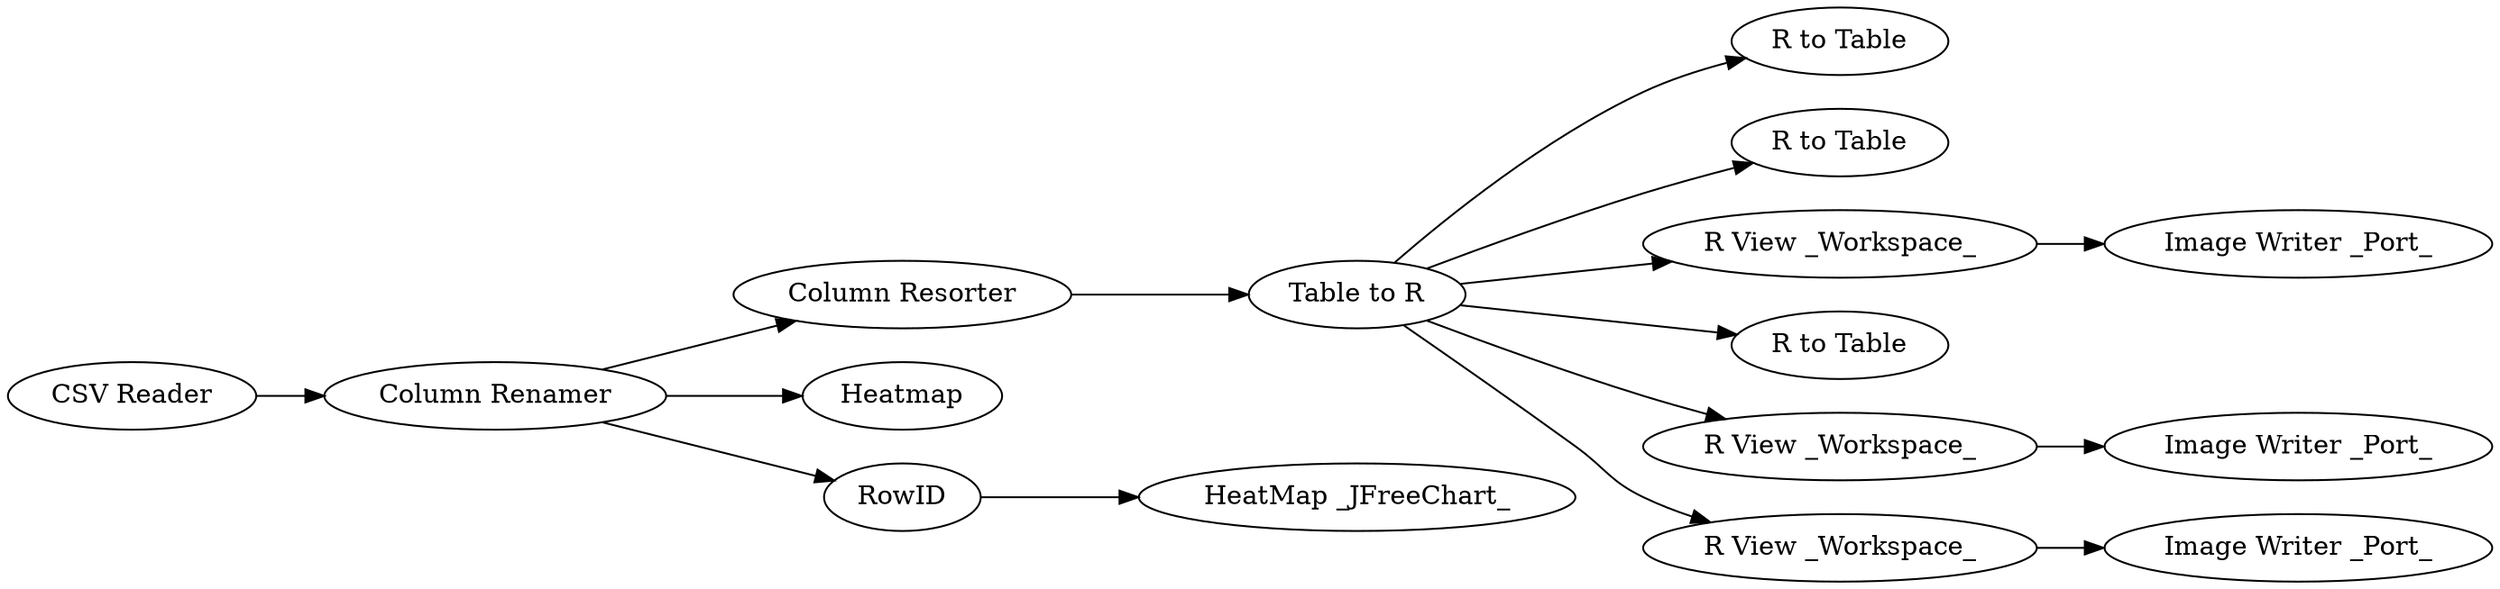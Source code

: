 digraph {
	"-1043476415622991096_172" [label="R to Table"]
	"-1043476415622991096_170" [label="R to Table"]
	"-1043476415622991096_189" [label="Image Writer _Port_"]
	"-1043476415622991096_193" [label="Image Writer _Port_"]
	"-1043476415622991096_3" [label="HeatMap _JFreeChart_"]
	"-1043476415622991096_185" [label="R View _Workspace_"]
	"-1043476415622991096_195" [label="Column Renamer"]
	"-1043476415622991096_167" [label="Table to R"]
	"-1043476415622991096_173" [label="R to Table"]
	"-1043476415622991096_169" [label="Column Resorter"]
	"-1043476415622991096_194" [label="Image Writer _Port_"]
	"-1043476415622991096_188" [label="R View _Workspace_"]
	"-1043476415622991096_4" [label=Heatmap]
	"-1043476415622991096_168" [label=RowID]
	"-1043476415622991096_131" [label="R View _Workspace_"]
	"-1043476415622991096_191" [label="CSV Reader"]
	"-1043476415622991096_195" -> "-1043476415622991096_169"
	"-1043476415622991096_185" -> "-1043476415622991096_193"
	"-1043476415622991096_167" -> "-1043476415622991096_173"
	"-1043476415622991096_167" -> "-1043476415622991096_131"
	"-1043476415622991096_131" -> "-1043476415622991096_189"
	"-1043476415622991096_167" -> "-1043476415622991096_185"
	"-1043476415622991096_195" -> "-1043476415622991096_168"
	"-1043476415622991096_167" -> "-1043476415622991096_170"
	"-1043476415622991096_167" -> "-1043476415622991096_188"
	"-1043476415622991096_195" -> "-1043476415622991096_4"
	"-1043476415622991096_167" -> "-1043476415622991096_172"
	"-1043476415622991096_169" -> "-1043476415622991096_167"
	"-1043476415622991096_168" -> "-1043476415622991096_3"
	"-1043476415622991096_188" -> "-1043476415622991096_194"
	"-1043476415622991096_191" -> "-1043476415622991096_195"
	rankdir=LR
}
